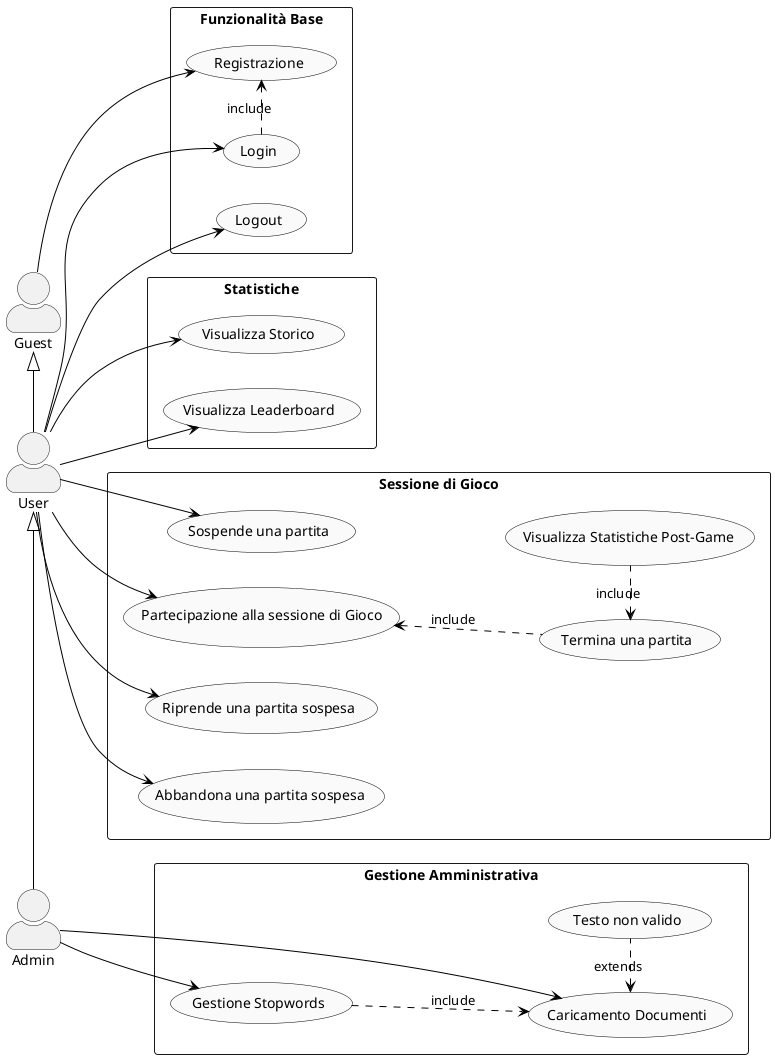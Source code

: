@startuml
left to right direction
skinparam actorStyle awesome
skinparam usecase {
  BackgroundColor #FAFAFA
  BorderColor Black
  ArrowColor Black
}

actor Guest
actor User
actor Admin

rectangle "Funzionalità Base" {
  (Registrazione) as reg
  (Login) as login
  (Logout) as logout
}

rectangle "Sessione di Gioco" {
  (Partecipazione alla sessione di Gioco) as sessione
  (Riprende una partita sospesa) as sessione_sospesa
  (Abbandona una partita sospesa) as sessione_abbandonata
  (Sospende una partita) as sospensione
  (Termina una partita) as termina
  (Visualizza Statistiche Post-Game) as post
  sessione <.. termina : include
  termina <. post :include
}

rectangle "Statistiche" {
  (Visualizza Leaderboard) as leaderboard
  (Visualizza Storico) as storico
}

rectangle "Gestione Amministrativa" {
  (Caricamento Documenti) as documents
  (Testo non valido) as error_testo
  (Gestione Stopwords) as stopwords
  stopwords ..> documents : include
}

Guest -> reg
login .> reg : include

User -> login
User --> logout
User --> sessione
User --> sessione_sospesa
User --> sessione_abbandonata
User --> leaderboard
User --> storico
User --> sospensione

Admin --> documents
Admin --> stopwords
documents <. error_testo : extends


Guest <|- User
User <|- Admin
@enduml
